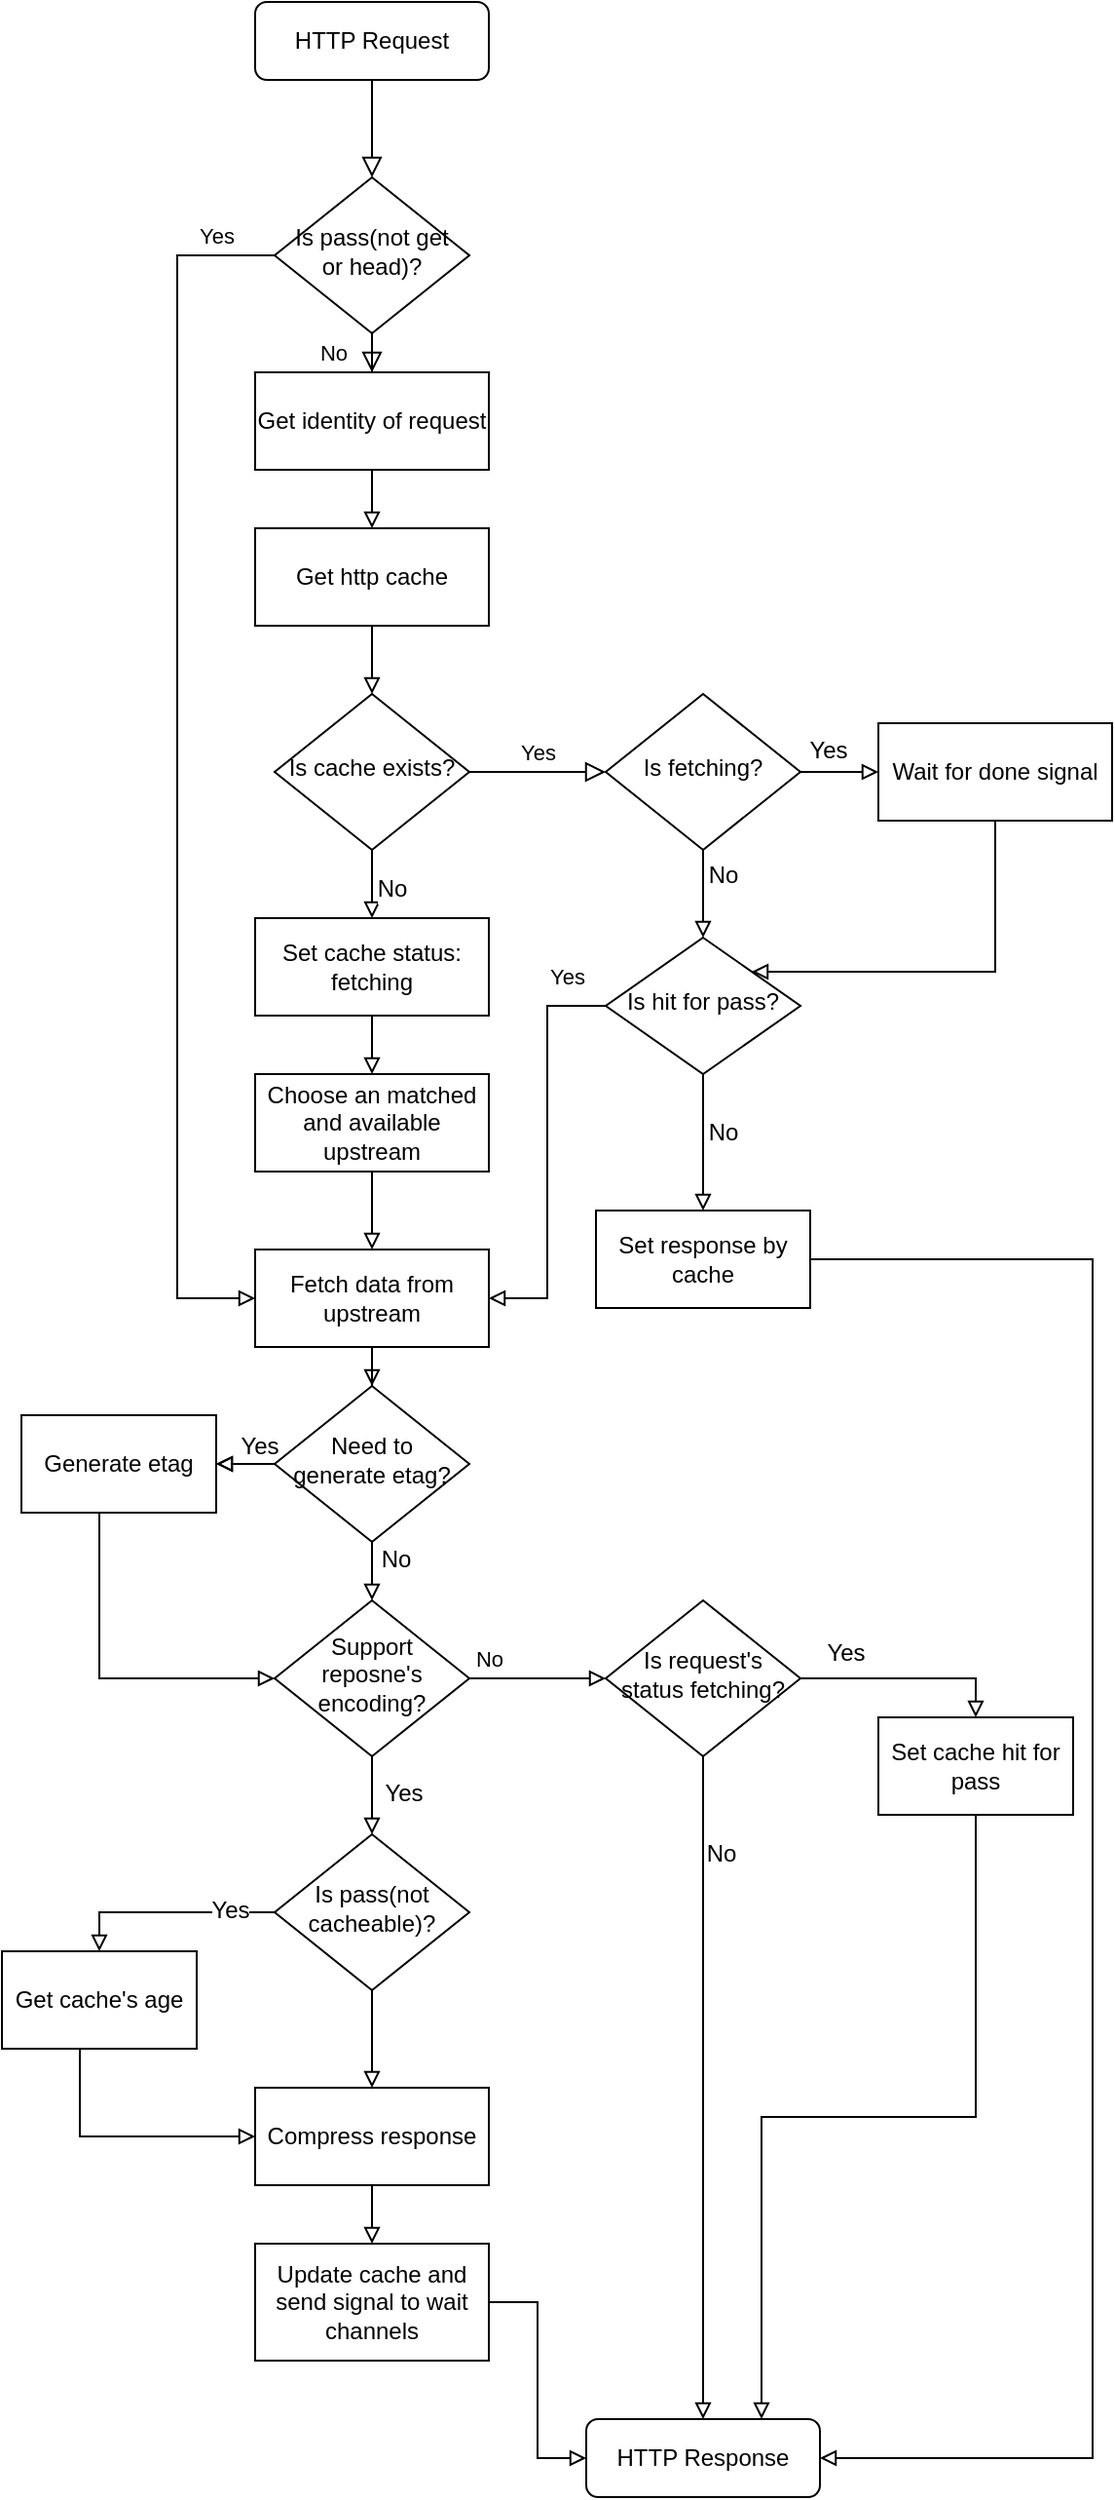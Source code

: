 <mxfile version="12.6.5" type="device"><diagram id="C5RBs43oDa-KdzZeNtuy" name="Page-1"><mxGraphModel dx="1371" dy="846" grid="1" gridSize="10" guides="1" tooltips="1" connect="1" arrows="1" fold="1" page="1" pageScale="1" pageWidth="827" pageHeight="1169" math="0" shadow="0"><root><mxCell id="WIyWlLk6GJQsqaUBKTNV-0"/><mxCell id="WIyWlLk6GJQsqaUBKTNV-1" parent="WIyWlLk6GJQsqaUBKTNV-0"/><mxCell id="WIyWlLk6GJQsqaUBKTNV-2" value="" style="rounded=0;html=1;jettySize=auto;orthogonalLoop=1;fontSize=11;endArrow=block;endFill=0;endSize=8;strokeWidth=1;shadow=0;labelBackgroundColor=none;edgeStyle=orthogonalEdgeStyle;" parent="WIyWlLk6GJQsqaUBKTNV-1" source="WIyWlLk6GJQsqaUBKTNV-3" target="WIyWlLk6GJQsqaUBKTNV-6" edge="1"><mxGeometry relative="1" as="geometry"/></mxCell><mxCell id="WIyWlLk6GJQsqaUBKTNV-3" value="HTTP Request" style="rounded=1;whiteSpace=wrap;html=1;fontSize=12;glass=0;strokeWidth=1;shadow=0;" parent="WIyWlLk6GJQsqaUBKTNV-1" vertex="1"><mxGeometry x="160" y="80" width="120" height="40" as="geometry"/></mxCell><mxCell id="WIyWlLk6GJQsqaUBKTNV-4" value="No" style="rounded=0;html=1;jettySize=auto;orthogonalLoop=1;fontSize=11;endArrow=block;endFill=0;endSize=8;strokeWidth=1;shadow=0;labelBackgroundColor=none;edgeStyle=orthogonalEdgeStyle;entryX=0.5;entryY=0;entryDx=0;entryDy=0;" parent="WIyWlLk6GJQsqaUBKTNV-1" source="WIyWlLk6GJQsqaUBKTNV-6" target="JXvMdXMQIVftqyaYg8Of-0" edge="1"><mxGeometry y="20" relative="1" as="geometry"><mxPoint as="offset"/><mxPoint x="220" y="300" as="targetPoint"/></mxGeometry></mxCell><mxCell id="JXvMdXMQIVftqyaYg8Of-35" value="Yes" style="edgeStyle=orthogonalEdgeStyle;rounded=0;orthogonalLoop=1;jettySize=auto;html=1;exitX=0;exitY=0.5;exitDx=0;exitDy=0;entryX=0;entryY=0.5;entryDx=0;entryDy=0;endArrow=block;endFill=0;" edge="1" parent="WIyWlLk6GJQsqaUBKTNV-1" source="WIyWlLk6GJQsqaUBKTNV-6" target="JXvMdXMQIVftqyaYg8Of-8"><mxGeometry x="-0.904" y="-10" relative="1" as="geometry"><Array as="points"><mxPoint x="120" y="210"/><mxPoint x="120" y="745"/></Array><mxPoint as="offset"/></mxGeometry></mxCell><mxCell id="WIyWlLk6GJQsqaUBKTNV-6" value="Is pass(not get or head)?" style="rhombus;whiteSpace=wrap;html=1;shadow=0;fontFamily=Helvetica;fontSize=12;align=center;strokeWidth=1;spacing=6;spacingTop=-4;" parent="WIyWlLk6GJQsqaUBKTNV-1" vertex="1"><mxGeometry x="170" y="170" width="100" height="80" as="geometry"/></mxCell><mxCell id="WIyWlLk6GJQsqaUBKTNV-9" value="Yes" style="edgeStyle=orthogonalEdgeStyle;rounded=0;html=1;jettySize=auto;orthogonalLoop=1;fontSize=11;endArrow=block;endFill=0;endSize=8;strokeWidth=1;shadow=0;labelBackgroundColor=none;entryX=0;entryY=0.5;entryDx=0;entryDy=0;" parent="WIyWlLk6GJQsqaUBKTNV-1" source="WIyWlLk6GJQsqaUBKTNV-10" target="JXvMdXMQIVftqyaYg8Of-14" edge="1"><mxGeometry y="10" relative="1" as="geometry"><mxPoint as="offset"/><mxPoint x="340" y="490" as="targetPoint"/></mxGeometry></mxCell><mxCell id="JXvMdXMQIVftqyaYg8Of-19" value="" style="edgeStyle=orthogonalEdgeStyle;rounded=0;orthogonalLoop=1;jettySize=auto;html=1;endArrow=block;endFill=0;" edge="1" parent="WIyWlLk6GJQsqaUBKTNV-1" source="WIyWlLk6GJQsqaUBKTNV-10" target="JXvMdXMQIVftqyaYg8Of-4"><mxGeometry relative="1" as="geometry"/></mxCell><mxCell id="JXvMdXMQIVftqyaYg8Of-20" value="No" style="text;html=1;align=center;verticalAlign=middle;resizable=0;points=[];labelBackgroundColor=#ffffff;" vertex="1" connectable="0" parent="JXvMdXMQIVftqyaYg8Of-19"><mxGeometry x="0.32" y="-1" relative="1" as="geometry"><mxPoint x="11" as="offset"/></mxGeometry></mxCell><mxCell id="WIyWlLk6GJQsqaUBKTNV-10" value="Is cache exists?" style="rhombus;whiteSpace=wrap;html=1;shadow=0;fontFamily=Helvetica;fontSize=12;align=center;strokeWidth=1;spacing=6;spacingTop=-4;" parent="WIyWlLk6GJQsqaUBKTNV-1" vertex="1"><mxGeometry x="170" y="435" width="100" height="80" as="geometry"/></mxCell><mxCell id="WIyWlLk6GJQsqaUBKTNV-11" value="HTTP Response" style="rounded=1;whiteSpace=wrap;html=1;fontSize=12;glass=0;strokeWidth=1;shadow=0;" parent="WIyWlLk6GJQsqaUBKTNV-1" vertex="1"><mxGeometry x="330" y="1320" width="120" height="40" as="geometry"/></mxCell><mxCell id="JXvMdXMQIVftqyaYg8Of-18" value="" style="edgeStyle=orthogonalEdgeStyle;rounded=0;orthogonalLoop=1;jettySize=auto;html=1;endArrow=block;endFill=0;" edge="1" parent="WIyWlLk6GJQsqaUBKTNV-1" source="JXvMdXMQIVftqyaYg8Of-0" target="JXvMdXMQIVftqyaYg8Of-16"><mxGeometry relative="1" as="geometry"/></mxCell><mxCell id="JXvMdXMQIVftqyaYg8Of-0" value="Get identity of request" style="rounded=0;whiteSpace=wrap;html=1;" vertex="1" parent="WIyWlLk6GJQsqaUBKTNV-1"><mxGeometry x="160" y="270" width="120" height="50" as="geometry"/></mxCell><mxCell id="JXvMdXMQIVftqyaYg8Of-2" style="edgeStyle=orthogonalEdgeStyle;rounded=0;orthogonalLoop=1;jettySize=auto;html=1;exitX=0.5;exitY=1;exitDx=0;exitDy=0;" edge="1" parent="WIyWlLk6GJQsqaUBKTNV-1" source="WIyWlLk6GJQsqaUBKTNV-10" target="WIyWlLk6GJQsqaUBKTNV-10"><mxGeometry relative="1" as="geometry"/></mxCell><mxCell id="JXvMdXMQIVftqyaYg8Of-22" style="edgeStyle=orthogonalEdgeStyle;rounded=0;orthogonalLoop=1;jettySize=auto;html=1;exitX=0.5;exitY=1;exitDx=0;exitDy=0;entryX=0.5;entryY=0;entryDx=0;entryDy=0;endArrow=block;endFill=0;" edge="1" parent="WIyWlLk6GJQsqaUBKTNV-1" source="JXvMdXMQIVftqyaYg8Of-4" target="JXvMdXMQIVftqyaYg8Of-6"><mxGeometry relative="1" as="geometry"/></mxCell><mxCell id="JXvMdXMQIVftqyaYg8Of-4" value="Set cache status: fetching" style="rounded=0;whiteSpace=wrap;html=1;" vertex="1" parent="WIyWlLk6GJQsqaUBKTNV-1"><mxGeometry x="160" y="550" width="120" height="50" as="geometry"/></mxCell><mxCell id="JXvMdXMQIVftqyaYg8Of-23" value="" style="edgeStyle=orthogonalEdgeStyle;rounded=0;orthogonalLoop=1;jettySize=auto;html=1;endArrow=block;endFill=0;" edge="1" parent="WIyWlLk6GJQsqaUBKTNV-1" source="JXvMdXMQIVftqyaYg8Of-6" target="JXvMdXMQIVftqyaYg8Of-8"><mxGeometry relative="1" as="geometry"/></mxCell><mxCell id="JXvMdXMQIVftqyaYg8Of-6" value="Choose an matched and available upstream" style="rounded=0;whiteSpace=wrap;html=1;" vertex="1" parent="WIyWlLk6GJQsqaUBKTNV-1"><mxGeometry x="160" y="630" width="120" height="50" as="geometry"/></mxCell><mxCell id="JXvMdXMQIVftqyaYg8Of-39" style="edgeStyle=orthogonalEdgeStyle;rounded=0;orthogonalLoop=1;jettySize=auto;html=1;exitX=0.5;exitY=1;exitDx=0;exitDy=0;endArrow=block;endFill=0;" edge="1" parent="WIyWlLk6GJQsqaUBKTNV-1" source="JXvMdXMQIVftqyaYg8Of-8" target="JXvMdXMQIVftqyaYg8Of-38"><mxGeometry relative="1" as="geometry"/></mxCell><mxCell id="JXvMdXMQIVftqyaYg8Of-8" value="Fetch data from upstream" style="rounded=0;whiteSpace=wrap;html=1;" vertex="1" parent="WIyWlLk6GJQsqaUBKTNV-1"><mxGeometry x="160" y="720" width="120" height="50" as="geometry"/></mxCell><mxCell id="JXvMdXMQIVftqyaYg8Of-72" style="edgeStyle=orthogonalEdgeStyle;rounded=0;orthogonalLoop=1;jettySize=auto;html=1;entryX=0;entryY=0.5;entryDx=0;entryDy=0;endArrow=block;endFill=0;" edge="1" parent="WIyWlLk6GJQsqaUBKTNV-1" source="JXvMdXMQIVftqyaYg8Of-12" target="WIyWlLk6GJQsqaUBKTNV-11"><mxGeometry relative="1" as="geometry"/></mxCell><mxCell id="JXvMdXMQIVftqyaYg8Of-12" value="Update cache and send signal to wait channels" style="rounded=0;whiteSpace=wrap;html=1;" vertex="1" parent="WIyWlLk6GJQsqaUBKTNV-1"><mxGeometry x="160" y="1230" width="120" height="60" as="geometry"/></mxCell><mxCell id="JXvMdXMQIVftqyaYg8Of-26" value="" style="edgeStyle=orthogonalEdgeStyle;rounded=0;orthogonalLoop=1;jettySize=auto;html=1;endArrow=block;endFill=0;" edge="1" parent="WIyWlLk6GJQsqaUBKTNV-1" source="JXvMdXMQIVftqyaYg8Of-14" target="JXvMdXMQIVftqyaYg8Of-25"><mxGeometry relative="1" as="geometry"/></mxCell><mxCell id="JXvMdXMQIVftqyaYg8Of-27" value="Yes" style="text;html=1;align=center;verticalAlign=middle;resizable=0;points=[];labelBackgroundColor=#ffffff;" vertex="1" connectable="0" parent="JXvMdXMQIVftqyaYg8Of-26"><mxGeometry x="-0.3" y="1" relative="1" as="geometry"><mxPoint y="-10" as="offset"/></mxGeometry></mxCell><mxCell id="JXvMdXMQIVftqyaYg8Of-74" style="edgeStyle=orthogonalEdgeStyle;rounded=0;orthogonalLoop=1;jettySize=auto;html=1;endArrow=block;endFill=0;" edge="1" parent="WIyWlLk6GJQsqaUBKTNV-1" source="JXvMdXMQIVftqyaYg8Of-14" target="JXvMdXMQIVftqyaYg8Of-28"><mxGeometry relative="1" as="geometry"/></mxCell><mxCell id="JXvMdXMQIVftqyaYg8Of-75" value="No" style="text;html=1;align=center;verticalAlign=middle;resizable=0;points=[];labelBackgroundColor=#ffffff;" vertex="1" connectable="0" parent="JXvMdXMQIVftqyaYg8Of-74"><mxGeometry x="-0.422" y="-4" relative="1" as="geometry"><mxPoint x="14" as="offset"/></mxGeometry></mxCell><mxCell id="JXvMdXMQIVftqyaYg8Of-14" value="Is fetching?" style="rhombus;whiteSpace=wrap;html=1;shadow=0;fontFamily=Helvetica;fontSize=12;align=center;strokeWidth=1;spacing=6;spacingTop=-4;" vertex="1" parent="WIyWlLk6GJQsqaUBKTNV-1"><mxGeometry x="340" y="435" width="100" height="80" as="geometry"/></mxCell><mxCell id="JXvMdXMQIVftqyaYg8Of-21" value="" style="edgeStyle=orthogonalEdgeStyle;rounded=0;orthogonalLoop=1;jettySize=auto;html=1;endArrow=block;endFill=0;" edge="1" parent="WIyWlLk6GJQsqaUBKTNV-1" source="JXvMdXMQIVftqyaYg8Of-16" target="WIyWlLk6GJQsqaUBKTNV-10"><mxGeometry relative="1" as="geometry"/></mxCell><mxCell id="JXvMdXMQIVftqyaYg8Of-16" value="Get http cache" style="rounded=0;whiteSpace=wrap;html=1;" vertex="1" parent="WIyWlLk6GJQsqaUBKTNV-1"><mxGeometry x="160" y="350" width="120" height="50" as="geometry"/></mxCell><mxCell id="JXvMdXMQIVftqyaYg8Of-57" style="edgeStyle=orthogonalEdgeStyle;rounded=0;orthogonalLoop=1;jettySize=auto;html=1;entryX=1;entryY=0;entryDx=0;entryDy=0;endArrow=block;endFill=0;" edge="1" parent="WIyWlLk6GJQsqaUBKTNV-1" source="JXvMdXMQIVftqyaYg8Of-25" target="JXvMdXMQIVftqyaYg8Of-28"><mxGeometry relative="1" as="geometry"><Array as="points"><mxPoint x="540" y="578"/></Array></mxGeometry></mxCell><mxCell id="JXvMdXMQIVftqyaYg8Of-25" value="Wait for done signal" style="rounded=0;whiteSpace=wrap;html=1;" vertex="1" parent="WIyWlLk6GJQsqaUBKTNV-1"><mxGeometry x="480" y="450" width="120" height="50" as="geometry"/></mxCell><mxCell id="JXvMdXMQIVftqyaYg8Of-34" value="Yes" style="edgeStyle=orthogonalEdgeStyle;rounded=0;orthogonalLoop=1;jettySize=auto;html=1;exitX=0;exitY=0.5;exitDx=0;exitDy=0;entryX=1;entryY=0.5;entryDx=0;entryDy=0;endArrow=block;endFill=0;" edge="1" parent="WIyWlLk6GJQsqaUBKTNV-1" source="JXvMdXMQIVftqyaYg8Of-28" target="JXvMdXMQIVftqyaYg8Of-8"><mxGeometry x="-0.809" y="-15" relative="1" as="geometry"><mxPoint as="offset"/></mxGeometry></mxCell><mxCell id="JXvMdXMQIVftqyaYg8Of-36" style="edgeStyle=orthogonalEdgeStyle;rounded=0;orthogonalLoop=1;jettySize=auto;html=1;endArrow=block;endFill=0;" edge="1" parent="WIyWlLk6GJQsqaUBKTNV-1" source="JXvMdXMQIVftqyaYg8Of-28" target="JXvMdXMQIVftqyaYg8Of-59"><mxGeometry relative="1" as="geometry"><mxPoint x="390" y="680" as="targetPoint"/></mxGeometry></mxCell><mxCell id="JXvMdXMQIVftqyaYg8Of-37" value="No" style="text;html=1;align=center;verticalAlign=middle;resizable=0;points=[];labelBackgroundColor=#ffffff;" vertex="1" connectable="0" parent="JXvMdXMQIVftqyaYg8Of-36"><mxGeometry x="-0.588" relative="1" as="geometry"><mxPoint x="10" y="-48" as="offset"/></mxGeometry></mxCell><mxCell id="JXvMdXMQIVftqyaYg8Of-58" value="No" style="text;html=1;align=center;verticalAlign=middle;resizable=0;points=[];labelBackgroundColor=#ffffff;" vertex="1" connectable="0" parent="JXvMdXMQIVftqyaYg8Of-36"><mxGeometry x="-0.04" y="3" relative="1" as="geometry"><mxPoint x="7" y="-4" as="offset"/></mxGeometry></mxCell><mxCell id="JXvMdXMQIVftqyaYg8Of-28" value="Is hit for pass?" style="rhombus;whiteSpace=wrap;html=1;shadow=0;fontFamily=Helvetica;fontSize=12;align=center;strokeWidth=1;spacing=6;spacingTop=-4;" vertex="1" parent="WIyWlLk6GJQsqaUBKTNV-1"><mxGeometry x="340" y="560" width="100" height="70" as="geometry"/></mxCell><mxCell id="JXvMdXMQIVftqyaYg8Of-41" value="" style="edgeStyle=orthogonalEdgeStyle;rounded=0;orthogonalLoop=1;jettySize=auto;html=1;endArrow=block;endFill=0;" edge="1" parent="WIyWlLk6GJQsqaUBKTNV-1" source="JXvMdXMQIVftqyaYg8Of-38" target="JXvMdXMQIVftqyaYg8Of-40"><mxGeometry relative="1" as="geometry"/></mxCell><mxCell id="JXvMdXMQIVftqyaYg8Of-43" value="Yes" style="text;html=1;align=center;verticalAlign=middle;resizable=0;points=[];labelBackgroundColor=#ffffff;" vertex="1" connectable="0" parent="JXvMdXMQIVftqyaYg8Of-41"><mxGeometry x="0.2" y="-3" relative="1" as="geometry"><mxPoint x="2" y="-6" as="offset"/></mxGeometry></mxCell><mxCell id="JXvMdXMQIVftqyaYg8Of-44" value="" style="edgeStyle=orthogonalEdgeStyle;rounded=0;orthogonalLoop=1;jettySize=auto;html=1;endArrow=block;endFill=0;" edge="1" parent="WIyWlLk6GJQsqaUBKTNV-1" source="JXvMdXMQIVftqyaYg8Of-38" target="JXvMdXMQIVftqyaYg8Of-40"><mxGeometry relative="1" as="geometry"/></mxCell><mxCell id="JXvMdXMQIVftqyaYg8Of-46" value="" style="edgeStyle=orthogonalEdgeStyle;rounded=0;orthogonalLoop=1;jettySize=auto;html=1;endArrow=block;endFill=0;" edge="1" parent="WIyWlLk6GJQsqaUBKTNV-1" source="JXvMdXMQIVftqyaYg8Of-38" target="JXvMdXMQIVftqyaYg8Of-45"><mxGeometry relative="1" as="geometry"/></mxCell><mxCell id="JXvMdXMQIVftqyaYg8Of-47" value="No" style="text;html=1;align=center;verticalAlign=middle;resizable=0;points=[];labelBackgroundColor=#ffffff;" vertex="1" connectable="0" parent="JXvMdXMQIVftqyaYg8Of-46"><mxGeometry x="0.48" y="3" relative="1" as="geometry"><mxPoint x="9" y="-8" as="offset"/></mxGeometry></mxCell><mxCell id="JXvMdXMQIVftqyaYg8Of-38" value="Need to generate etag?" style="rhombus;whiteSpace=wrap;html=1;shadow=0;fontFamily=Helvetica;fontSize=12;align=center;strokeWidth=1;spacing=6;spacingTop=-4;" vertex="1" parent="WIyWlLk6GJQsqaUBKTNV-1"><mxGeometry x="170" y="790" width="100" height="80" as="geometry"/></mxCell><mxCell id="JXvMdXMQIVftqyaYg8Of-48" style="edgeStyle=orthogonalEdgeStyle;rounded=0;orthogonalLoop=1;jettySize=auto;html=1;entryX=0;entryY=0.5;entryDx=0;entryDy=0;endArrow=block;endFill=0;" edge="1" parent="WIyWlLk6GJQsqaUBKTNV-1" source="JXvMdXMQIVftqyaYg8Of-40" target="JXvMdXMQIVftqyaYg8Of-45"><mxGeometry relative="1" as="geometry"><Array as="points"><mxPoint x="80" y="940"/></Array></mxGeometry></mxCell><mxCell id="JXvMdXMQIVftqyaYg8Of-40" value="Generate etag" style="rounded=0;whiteSpace=wrap;html=1;" vertex="1" parent="WIyWlLk6GJQsqaUBKTNV-1"><mxGeometry x="40" y="805" width="100" height="50" as="geometry"/></mxCell><mxCell id="JXvMdXMQIVftqyaYg8Of-50" value="No" style="edgeStyle=orthogonalEdgeStyle;rounded=0;orthogonalLoop=1;jettySize=auto;html=1;exitX=1;exitY=0.5;exitDx=0;exitDy=0;entryX=0;entryY=0.5;entryDx=0;entryDy=0;endArrow=block;endFill=0;" edge="1" parent="WIyWlLk6GJQsqaUBKTNV-1"><mxGeometry x="-0.714" y="10" relative="1" as="geometry"><mxPoint x="270" y="940" as="sourcePoint"/><mxPoint x="340" y="940" as="targetPoint"/><mxPoint as="offset"/></mxGeometry></mxCell><mxCell id="JXvMdXMQIVftqyaYg8Of-62" style="edgeStyle=orthogonalEdgeStyle;rounded=0;orthogonalLoop=1;jettySize=auto;html=1;exitX=0.5;exitY=1;exitDx=0;exitDy=0;endArrow=block;endFill=0;" edge="1" parent="WIyWlLk6GJQsqaUBKTNV-1" source="JXvMdXMQIVftqyaYg8Of-45" target="JXvMdXMQIVftqyaYg8Of-61"><mxGeometry relative="1" as="geometry"/></mxCell><mxCell id="JXvMdXMQIVftqyaYg8Of-63" value="Yes" style="text;html=1;align=center;verticalAlign=middle;resizable=0;points=[];labelBackgroundColor=#ffffff;" vertex="1" connectable="0" parent="JXvMdXMQIVftqyaYg8Of-62"><mxGeometry x="-0.05" y="-1" relative="1" as="geometry"><mxPoint x="17" as="offset"/></mxGeometry></mxCell><mxCell id="JXvMdXMQIVftqyaYg8Of-45" value="Support reposne's encoding?" style="rhombus;whiteSpace=wrap;html=1;shadow=0;fontFamily=Helvetica;fontSize=12;align=center;strokeWidth=1;spacing=6;spacingTop=-4;" vertex="1" parent="WIyWlLk6GJQsqaUBKTNV-1"><mxGeometry x="170" y="900" width="100" height="80" as="geometry"/></mxCell><mxCell id="JXvMdXMQIVftqyaYg8Of-51" style="edgeStyle=orthogonalEdgeStyle;rounded=0;orthogonalLoop=1;jettySize=auto;html=1;exitX=0.5;exitY=1;exitDx=0;exitDy=0;endArrow=block;endFill=0;" edge="1" parent="WIyWlLk6GJQsqaUBKTNV-1" source="JXvMdXMQIVftqyaYg8Of-49" target="WIyWlLk6GJQsqaUBKTNV-11"><mxGeometry relative="1" as="geometry"><mxPoint x="390" y="1060" as="targetPoint"/></mxGeometry></mxCell><mxCell id="JXvMdXMQIVftqyaYg8Of-56" value="No" style="text;html=1;align=center;verticalAlign=middle;resizable=0;points=[];labelBackgroundColor=#ffffff;" vertex="1" connectable="0" parent="JXvMdXMQIVftqyaYg8Of-51"><mxGeometry x="-0.65" y="3" relative="1" as="geometry"><mxPoint x="6" y="-10" as="offset"/></mxGeometry></mxCell><mxCell id="JXvMdXMQIVftqyaYg8Of-53" style="edgeStyle=orthogonalEdgeStyle;rounded=0;orthogonalLoop=1;jettySize=auto;html=1;exitX=1;exitY=0.5;exitDx=0;exitDy=0;entryX=0.5;entryY=0;entryDx=0;entryDy=0;endArrow=block;endFill=0;" edge="1" parent="WIyWlLk6GJQsqaUBKTNV-1" source="JXvMdXMQIVftqyaYg8Of-49" target="JXvMdXMQIVftqyaYg8Of-52"><mxGeometry relative="1" as="geometry"><Array as="points"><mxPoint x="530" y="940"/></Array></mxGeometry></mxCell><mxCell id="JXvMdXMQIVftqyaYg8Of-55" value="Yes" style="text;html=1;align=center;verticalAlign=middle;resizable=0;points=[];labelBackgroundColor=#ffffff;" vertex="1" connectable="0" parent="JXvMdXMQIVftqyaYg8Of-53"><mxGeometry x="-0.582" relative="1" as="geometry"><mxPoint y="-13" as="offset"/></mxGeometry></mxCell><mxCell id="JXvMdXMQIVftqyaYg8Of-49" value="Is request's status fetching?" style="rhombus;whiteSpace=wrap;html=1;shadow=0;fontFamily=Helvetica;fontSize=12;align=center;strokeWidth=1;spacing=6;spacingTop=-4;" vertex="1" parent="WIyWlLk6GJQsqaUBKTNV-1"><mxGeometry x="340" y="900" width="100" height="80" as="geometry"/></mxCell><mxCell id="JXvMdXMQIVftqyaYg8Of-54" style="edgeStyle=orthogonalEdgeStyle;rounded=0;orthogonalLoop=1;jettySize=auto;html=1;entryX=0.75;entryY=0;entryDx=0;entryDy=0;endArrow=block;endFill=0;exitX=0.5;exitY=1;exitDx=0;exitDy=0;" edge="1" parent="WIyWlLk6GJQsqaUBKTNV-1" source="JXvMdXMQIVftqyaYg8Of-52" target="WIyWlLk6GJQsqaUBKTNV-11"><mxGeometry relative="1" as="geometry"/></mxCell><mxCell id="JXvMdXMQIVftqyaYg8Of-52" value="Set cache hit for pass" style="rounded=0;whiteSpace=wrap;html=1;" vertex="1" parent="WIyWlLk6GJQsqaUBKTNV-1"><mxGeometry x="480" y="960" width="100" height="50" as="geometry"/></mxCell><mxCell id="JXvMdXMQIVftqyaYg8Of-60" style="edgeStyle=orthogonalEdgeStyle;rounded=0;orthogonalLoop=1;jettySize=auto;html=1;exitX=1;exitY=0.5;exitDx=0;exitDy=0;endArrow=block;endFill=0;entryX=1;entryY=0.5;entryDx=0;entryDy=0;" edge="1" parent="WIyWlLk6GJQsqaUBKTNV-1" source="JXvMdXMQIVftqyaYg8Of-59" target="WIyWlLk6GJQsqaUBKTNV-11"><mxGeometry relative="1" as="geometry"><mxPoint x="600" y="1340" as="targetPoint"/><Array as="points"><mxPoint x="590" y="725"/><mxPoint x="590" y="1340"/></Array></mxGeometry></mxCell><mxCell id="JXvMdXMQIVftqyaYg8Of-59" value="Set response by cache" style="rounded=0;whiteSpace=wrap;html=1;" vertex="1" parent="WIyWlLk6GJQsqaUBKTNV-1"><mxGeometry x="335" y="700" width="110" height="50" as="geometry"/></mxCell><mxCell id="JXvMdXMQIVftqyaYg8Of-67" style="edgeStyle=orthogonalEdgeStyle;rounded=0;orthogonalLoop=1;jettySize=auto;html=1;endArrow=block;endFill=0;entryX=0.5;entryY=0;entryDx=0;entryDy=0;" edge="1" parent="WIyWlLk6GJQsqaUBKTNV-1" source="JXvMdXMQIVftqyaYg8Of-61" target="JXvMdXMQIVftqyaYg8Of-64"><mxGeometry relative="1" as="geometry"/></mxCell><mxCell id="JXvMdXMQIVftqyaYg8Of-68" value="Yes" style="text;html=1;align=center;verticalAlign=middle;resizable=0;points=[];labelBackgroundColor=#ffffff;" vertex="1" connectable="0" parent="JXvMdXMQIVftqyaYg8Of-67"><mxGeometry x="-0.2" y="-1" relative="1" as="geometry"><mxPoint x="21" as="offset"/></mxGeometry></mxCell><mxCell id="JXvMdXMQIVftqyaYg8Of-69" style="edgeStyle=orthogonalEdgeStyle;rounded=0;orthogonalLoop=1;jettySize=auto;html=1;entryX=0.5;entryY=0;entryDx=0;entryDy=0;endArrow=block;endFill=0;" edge="1" parent="WIyWlLk6GJQsqaUBKTNV-1" source="JXvMdXMQIVftqyaYg8Of-61" target="JXvMdXMQIVftqyaYg8Of-65"><mxGeometry relative="1" as="geometry"/></mxCell><mxCell id="JXvMdXMQIVftqyaYg8Of-61" value="Is pass(not cacheable)?" style="rhombus;whiteSpace=wrap;html=1;shadow=0;fontFamily=Helvetica;fontSize=12;align=center;strokeWidth=1;spacing=6;spacingTop=-4;" vertex="1" parent="WIyWlLk6GJQsqaUBKTNV-1"><mxGeometry x="170" y="1020" width="100" height="80" as="geometry"/></mxCell><mxCell id="JXvMdXMQIVftqyaYg8Of-71" style="edgeStyle=orthogonalEdgeStyle;rounded=0;orthogonalLoop=1;jettySize=auto;html=1;entryX=0;entryY=0.5;entryDx=0;entryDy=0;endArrow=block;endFill=0;" edge="1" parent="WIyWlLk6GJQsqaUBKTNV-1" source="JXvMdXMQIVftqyaYg8Of-64" target="JXvMdXMQIVftqyaYg8Of-65"><mxGeometry relative="1" as="geometry"><Array as="points"><mxPoint x="70" y="1175"/></Array></mxGeometry></mxCell><mxCell id="JXvMdXMQIVftqyaYg8Of-64" value="Get cache's age" style="rounded=0;whiteSpace=wrap;html=1;" vertex="1" parent="WIyWlLk6GJQsqaUBKTNV-1"><mxGeometry x="30" y="1080" width="100" height="50" as="geometry"/></mxCell><mxCell id="JXvMdXMQIVftqyaYg8Of-70" style="edgeStyle=orthogonalEdgeStyle;rounded=0;orthogonalLoop=1;jettySize=auto;html=1;endArrow=block;endFill=0;" edge="1" parent="WIyWlLk6GJQsqaUBKTNV-1" source="JXvMdXMQIVftqyaYg8Of-65" target="JXvMdXMQIVftqyaYg8Of-12"><mxGeometry relative="1" as="geometry"/></mxCell><mxCell id="JXvMdXMQIVftqyaYg8Of-65" value="Compress response" style="rounded=0;whiteSpace=wrap;html=1;" vertex="1" parent="WIyWlLk6GJQsqaUBKTNV-1"><mxGeometry x="160" y="1150" width="120" height="50" as="geometry"/></mxCell></root></mxGraphModel></diagram></mxfile>